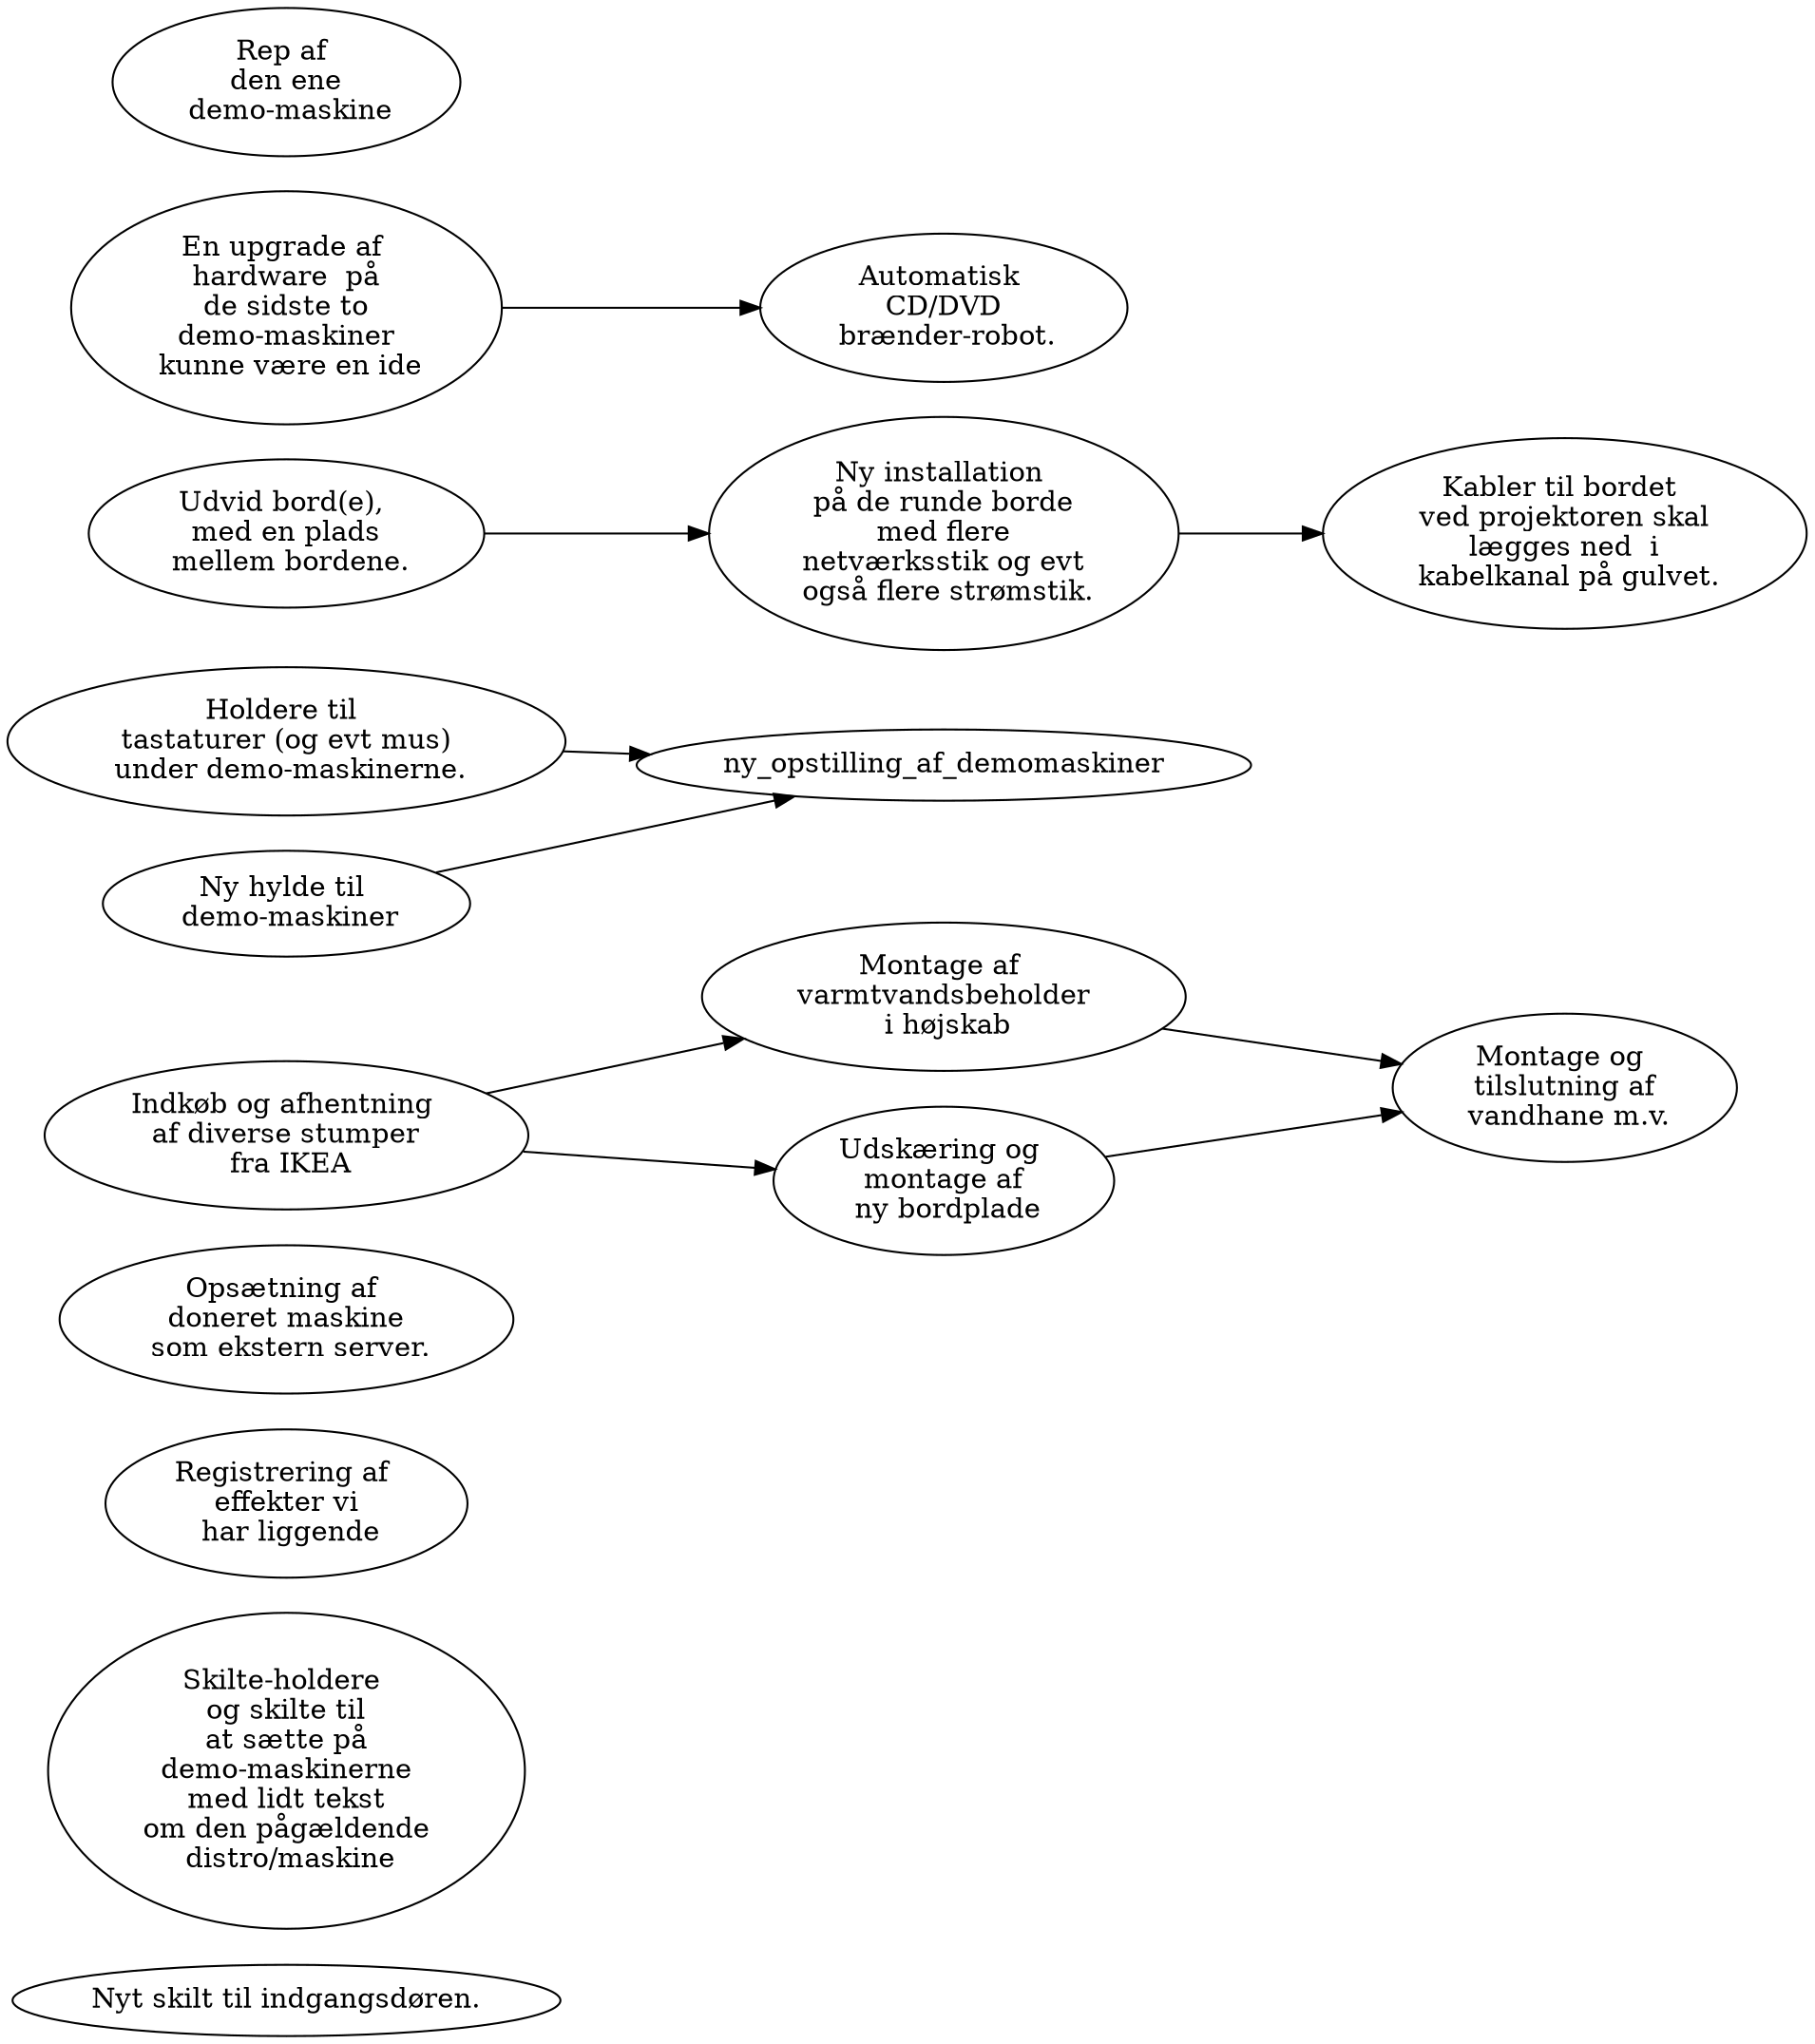 digraph xxx {
    rankdir=LR;
    nyt_dørskilt [ label="Nyt skilt til indgangsdøren." ];
    skilteholdere [ label="Skilte-holdere \n og skilte til \n at sætte på \n demo-maskinerne \n med lidt tekst \n om den pågældende \n distro/maskine" ];
    registerer_udstyr [ label="Registrering af \n effekter vi \n har liggende" ];
    ny_bootserver [ label="Opsætning af \n doneret maskine \n som ekstern server." ];
    
    indkøb_hos_ikea [ label="Indkøb og afhentning \n af diverse stumper \n fra IKEA" ];
    montage_af_varmtvandsbeholder [ label="Montage af \n varmtvandsbeholder \n i højskab" ];
    montage_af_ny_bordplade [ label="Udskæring og \n montage af \n ny bordplade" ];
    montage_og_tilslutning_af_vandhane_mv [ label="Montage og \n tilslutning af \n vandhane m.v." ];
    indkøb_hos_ikea -> {montage_af_varmtvandsbeholder,montage_af_ny_bordplade} -> montage_og_tilslutning_af_vandhane_mv;

    lav_keyboard_holdere [ label="Holdere til \n tastaturer (og evt mus) \n under demo-maskinerne." ];
    hylde_til_demomaskiner [ label="Ny hylde til \n demo-maskiner" ];
    {lav_keyboard_holdere,hylde_til_demomaskiner} -> ny_opstilling_af_demomaskiner;

    udvid_borde [ label="Udvid bord(e), \n med en plads \n mellem bordene." ];
    bord_instalationer [ label="Ny installation \n på de runde borde \n med flere \n netværksstik og evt \n også flere strømstik." ];
    kabler_på_gulv [ label="Kabler til bordet \n ved projektoren skal \n lægges ned  i \n kabelkanal på gulvet." ];
    udvid_borde -> bord_instalationer -> kabler_på_gulv;

    upgrade_demomaskiner [ label="En upgrade af \n hardware  på \n de sidste to \n demo-maskiner \n kunne være en ide" ];
    rep_af_demomaskine [ label="Rep af \n den ene \n demo-maskine" ];
    cd_brænder [ label="Automatisk \n CD/DVD \n brænder-robot." ];
    upgrade_demomaskiner -> cd_brænder;
}
